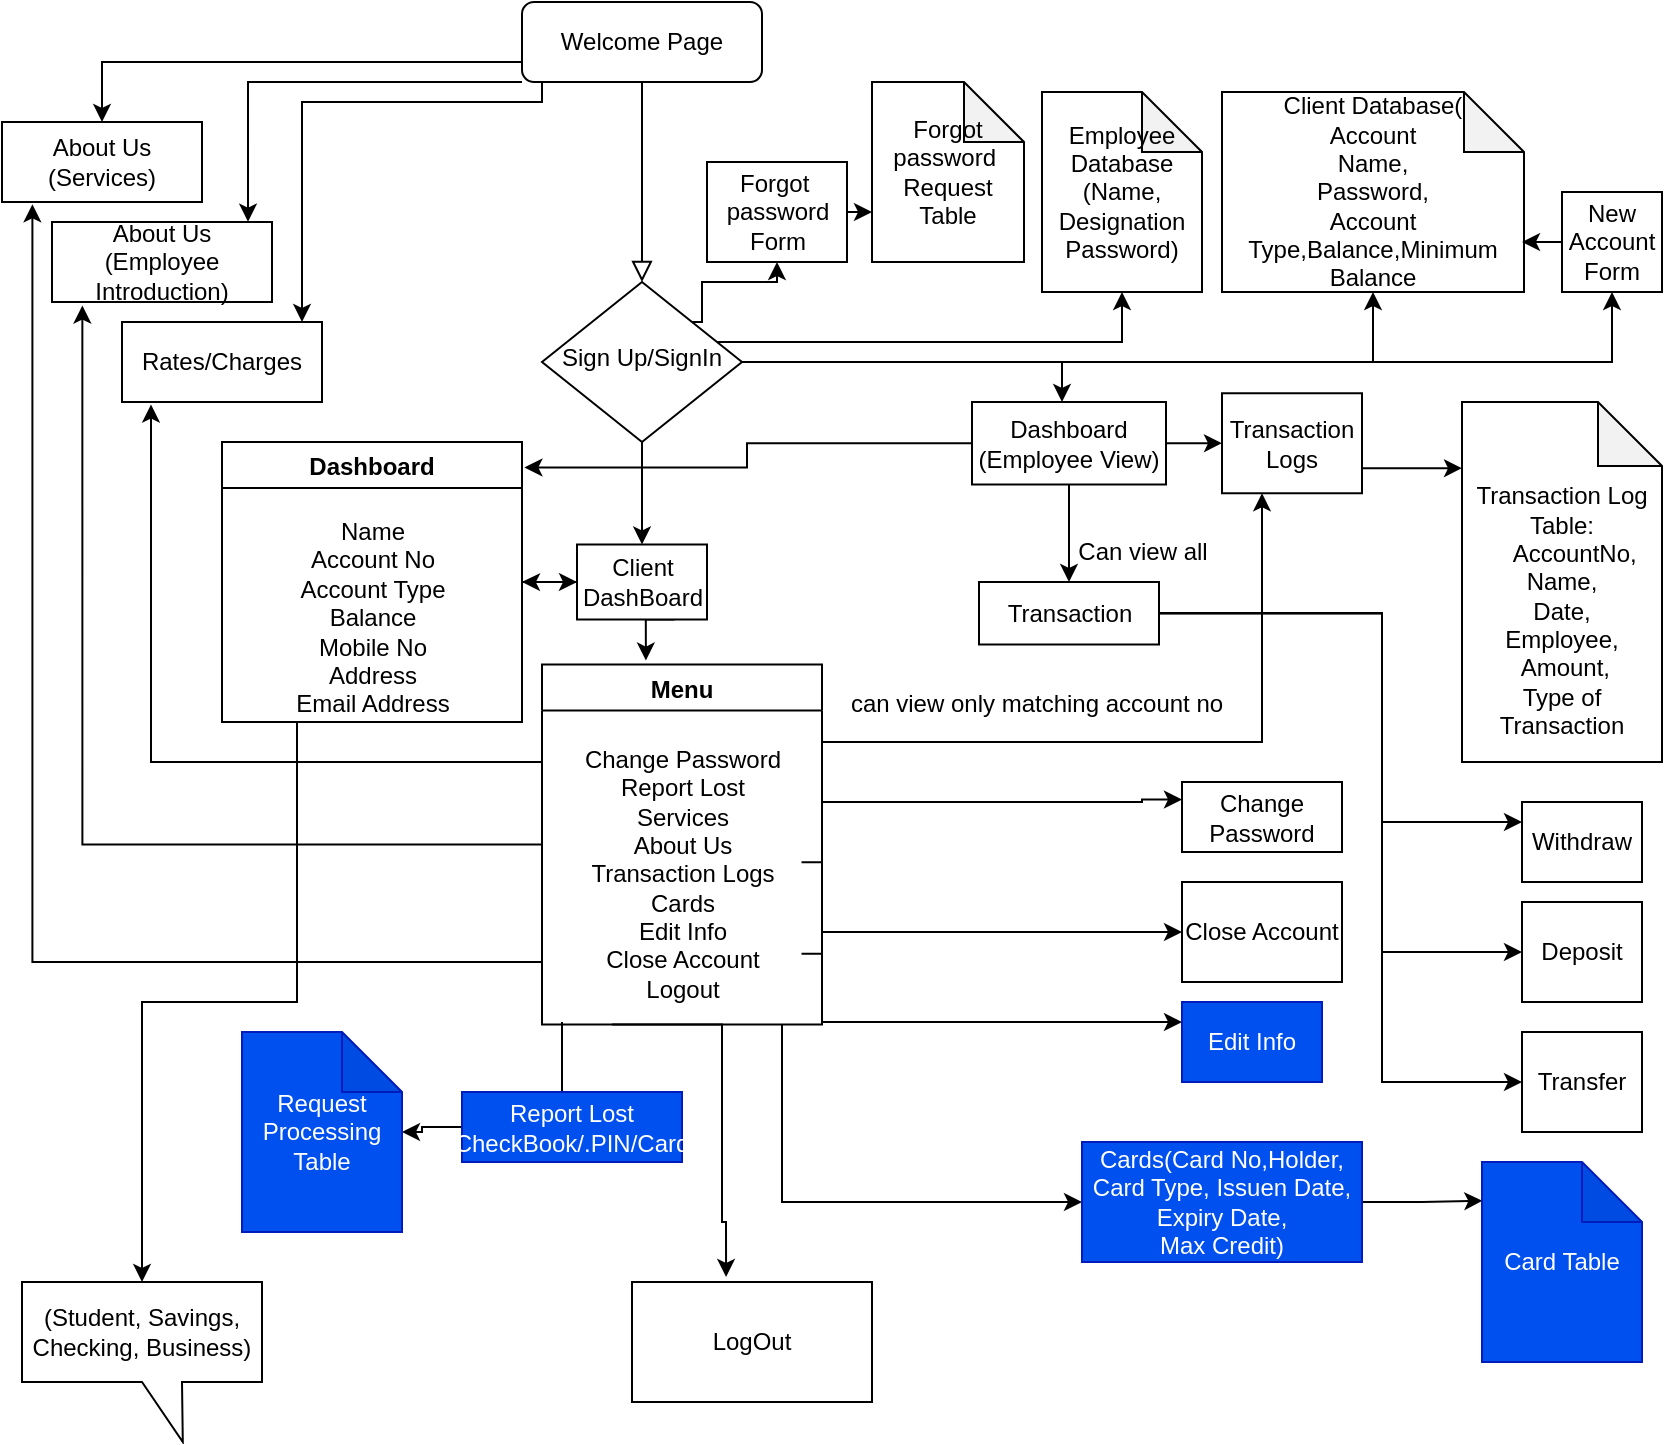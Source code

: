 <mxfile version="20.2.7" type="github">
  <diagram id="C5RBs43oDa-KdzZeNtuy" name="Page-1">
    <mxGraphModel dx="1706" dy="373" grid="1" gridSize="10" guides="1" tooltips="1" connect="1" arrows="1" fold="1" page="1" pageScale="1" pageWidth="827" pageHeight="1169" math="0" shadow="0">
      <root>
        <mxCell id="WIyWlLk6GJQsqaUBKTNV-0" />
        <mxCell id="WIyWlLk6GJQsqaUBKTNV-1" parent="WIyWlLk6GJQsqaUBKTNV-0" />
        <mxCell id="WIyWlLk6GJQsqaUBKTNV-2" value="" style="rounded=0;html=1;jettySize=auto;orthogonalLoop=1;fontSize=11;endArrow=block;endFill=0;endSize=8;strokeWidth=1;shadow=0;labelBackgroundColor=none;edgeStyle=orthogonalEdgeStyle;exitX=0.5;exitY=1;exitDx=0;exitDy=0;" parent="WIyWlLk6GJQsqaUBKTNV-1" source="WIyWlLk6GJQsqaUBKTNV-3" target="WIyWlLk6GJQsqaUBKTNV-6" edge="1">
          <mxGeometry relative="1" as="geometry">
            <Array as="points" />
          </mxGeometry>
        </mxCell>
        <mxCell id="RE7xwJCLeJIO6roD6Kax-3" value="" style="edgeStyle=orthogonalEdgeStyle;rounded=0;orthogonalLoop=1;jettySize=auto;html=1;entryX=0.891;entryY=-0.004;entryDx=0;entryDy=0;entryPerimeter=0;" edge="1" parent="WIyWlLk6GJQsqaUBKTNV-1" source="WIyWlLk6GJQsqaUBKTNV-3" target="RE7xwJCLeJIO6roD6Kax-2">
          <mxGeometry relative="1" as="geometry">
            <Array as="points">
              <mxPoint x="113" y="60" />
            </Array>
          </mxGeometry>
        </mxCell>
        <mxCell id="RE7xwJCLeJIO6roD6Kax-6" value="" style="edgeStyle=orthogonalEdgeStyle;rounded=0;orthogonalLoop=1;jettySize=auto;html=1;" edge="1" parent="WIyWlLk6GJQsqaUBKTNV-1" source="WIyWlLk6GJQsqaUBKTNV-3" target="RE7xwJCLeJIO6roD6Kax-4">
          <mxGeometry relative="1" as="geometry">
            <Array as="points">
              <mxPoint x="260" y="70" />
              <mxPoint x="140" y="70" />
            </Array>
          </mxGeometry>
        </mxCell>
        <mxCell id="RE7xwJCLeJIO6roD6Kax-12" style="edgeStyle=orthogonalEdgeStyle;rounded=0;orthogonalLoop=1;jettySize=auto;html=1;exitX=0;exitY=0.25;exitDx=0;exitDy=0;" edge="1" parent="WIyWlLk6GJQsqaUBKTNV-1" source="WIyWlLk6GJQsqaUBKTNV-3" target="RE7xwJCLeJIO6roD6Kax-11">
          <mxGeometry relative="1" as="geometry">
            <mxPoint x="220" y="130" as="targetPoint" />
            <Array as="points">
              <mxPoint x="250" y="50" />
              <mxPoint x="40" y="50" />
            </Array>
          </mxGeometry>
        </mxCell>
        <mxCell id="WIyWlLk6GJQsqaUBKTNV-3" value="Welcome Page" style="rounded=1;whiteSpace=wrap;html=1;fontSize=12;glass=0;strokeWidth=1;shadow=0;" parent="WIyWlLk6GJQsqaUBKTNV-1" vertex="1">
          <mxGeometry x="250" y="20" width="120" height="40" as="geometry" />
        </mxCell>
        <mxCell id="RE7xwJCLeJIO6roD6Kax-40" style="edgeStyle=orthogonalEdgeStyle;rounded=0;orthogonalLoop=1;jettySize=auto;html=1;entryX=0.5;entryY=1;entryDx=0;entryDy=0;entryPerimeter=0;exitX=1;exitY=0;exitDx=0;exitDy=0;" edge="1" parent="WIyWlLk6GJQsqaUBKTNV-1" source="WIyWlLk6GJQsqaUBKTNV-6" target="RE7xwJCLeJIO6roD6Kax-35">
          <mxGeometry relative="1" as="geometry">
            <mxPoint x="440" y="100" as="targetPoint" />
            <mxPoint x="410" y="360" as="sourcePoint" />
            <Array as="points">
              <mxPoint x="335" y="190" />
              <mxPoint x="550" y="190" />
            </Array>
          </mxGeometry>
        </mxCell>
        <mxCell id="RE7xwJCLeJIO6roD6Kax-51" style="edgeStyle=orthogonalEdgeStyle;rounded=0;orthogonalLoop=1;jettySize=auto;html=1;exitX=1;exitY=0;exitDx=0;exitDy=0;entryX=0.5;entryY=1;entryDx=0;entryDy=0;" edge="1" parent="WIyWlLk6GJQsqaUBKTNV-1" source="WIyWlLk6GJQsqaUBKTNV-6" target="RE7xwJCLeJIO6roD6Kax-50">
          <mxGeometry relative="1" as="geometry">
            <Array as="points">
              <mxPoint x="340" y="180" />
              <mxPoint x="340" y="160" />
              <mxPoint x="378" y="160" />
            </Array>
          </mxGeometry>
        </mxCell>
        <mxCell id="RE7xwJCLeJIO6roD6Kax-84" style="edgeStyle=orthogonalEdgeStyle;rounded=0;orthogonalLoop=1;jettySize=auto;html=1;exitX=1;exitY=0.5;exitDx=0;exitDy=0;entryX=0.5;entryY=1;entryDx=0;entryDy=0;" edge="1" parent="WIyWlLk6GJQsqaUBKTNV-1" source="WIyWlLk6GJQsqaUBKTNV-6" target="RE7xwJCLeJIO6roD6Kax-83">
          <mxGeometry relative="1" as="geometry">
            <mxPoint x="380" y="390" as="targetPoint" />
            <Array as="points">
              <mxPoint x="795" y="200" />
            </Array>
          </mxGeometry>
        </mxCell>
        <mxCell id="RE7xwJCLeJIO6roD6Kax-87" style="edgeStyle=orthogonalEdgeStyle;rounded=0;orthogonalLoop=1;jettySize=auto;html=1;exitX=1;exitY=0.5;exitDx=0;exitDy=0;" edge="1" parent="WIyWlLk6GJQsqaUBKTNV-1" source="WIyWlLk6GJQsqaUBKTNV-6" target="RE7xwJCLeJIO6roD6Kax-14">
          <mxGeometry relative="1" as="geometry">
            <mxPoint x="440" y="510" as="targetPoint" />
            <Array as="points">
              <mxPoint x="520" y="200" />
            </Array>
          </mxGeometry>
        </mxCell>
        <mxCell id="RE7xwJCLeJIO6roD6Kax-92" style="edgeStyle=orthogonalEdgeStyle;rounded=0;orthogonalLoop=1;jettySize=auto;html=1;exitX=1;exitY=0.5;exitDx=0;exitDy=0;entryX=0.5;entryY=1;entryDx=0;entryDy=0;entryPerimeter=0;" edge="1" parent="WIyWlLk6GJQsqaUBKTNV-1" source="WIyWlLk6GJQsqaUBKTNV-6" target="RE7xwJCLeJIO6roD6Kax-41">
          <mxGeometry relative="1" as="geometry" />
        </mxCell>
        <mxCell id="RE7xwJCLeJIO6roD6Kax-94" value="" style="edgeStyle=orthogonalEdgeStyle;rounded=0;orthogonalLoop=1;jettySize=auto;html=1;" edge="1" parent="WIyWlLk6GJQsqaUBKTNV-1" source="WIyWlLk6GJQsqaUBKTNV-6" target="RE7xwJCLeJIO6roD6Kax-0">
          <mxGeometry relative="1" as="geometry" />
        </mxCell>
        <mxCell id="WIyWlLk6GJQsqaUBKTNV-6" value="Sign Up/SignIn" style="rhombus;whiteSpace=wrap;html=1;shadow=0;fontFamily=Helvetica;fontSize=12;align=center;strokeWidth=1;spacing=6;spacingTop=-4;" parent="WIyWlLk6GJQsqaUBKTNV-1" vertex="1">
          <mxGeometry x="260" y="160" width="100" height="80" as="geometry" />
        </mxCell>
        <mxCell id="RE7xwJCLeJIO6roD6Kax-9" style="edgeStyle=orthogonalEdgeStyle;rounded=0;orthogonalLoop=1;jettySize=auto;html=1;entryX=0.145;entryY=1.032;entryDx=0;entryDy=0;entryPerimeter=0;exitX=0;exitY=0.25;exitDx=0;exitDy=0;" edge="1" parent="WIyWlLk6GJQsqaUBKTNV-1" source="RE7xwJCLeJIO6roD6Kax-58" target="RE7xwJCLeJIO6roD6Kax-4">
          <mxGeometry relative="1" as="geometry">
            <mxPoint x="60" y="230" as="targetPoint" />
            <mxPoint x="260" y="480" as="sourcePoint" />
            <Array as="points">
              <mxPoint x="260" y="400" />
              <mxPoint x="64" y="400" />
            </Array>
          </mxGeometry>
        </mxCell>
        <mxCell id="RE7xwJCLeJIO6roD6Kax-10" style="edgeStyle=orthogonalEdgeStyle;rounded=0;orthogonalLoop=1;jettySize=auto;html=1;entryX=0.138;entryY=1.044;entryDx=0;entryDy=0;entryPerimeter=0;exitX=0;exitY=0.5;exitDx=0;exitDy=0;" edge="1" parent="WIyWlLk6GJQsqaUBKTNV-1" source="RE7xwJCLeJIO6roD6Kax-58" target="RE7xwJCLeJIO6roD6Kax-2">
          <mxGeometry relative="1" as="geometry">
            <mxPoint x="10" y="520" as="sourcePoint" />
            <mxPoint x="30" y="210" as="targetPoint" />
            <Array as="points">
              <mxPoint x="30" y="441" />
            </Array>
          </mxGeometry>
        </mxCell>
        <mxCell id="RE7xwJCLeJIO6roD6Kax-13" style="edgeStyle=orthogonalEdgeStyle;rounded=0;orthogonalLoop=1;jettySize=auto;html=1;entryX=0.152;entryY=1.029;entryDx=0;entryDy=0;entryPerimeter=0;exitX=0;exitY=0.75;exitDx=0;exitDy=0;" edge="1" parent="WIyWlLk6GJQsqaUBKTNV-1" source="RE7xwJCLeJIO6roD6Kax-58" target="RE7xwJCLeJIO6roD6Kax-11">
          <mxGeometry relative="1" as="geometry">
            <mxPoint x="160" y="510" as="sourcePoint" />
            <mxPoint x="40" y="210" as="targetPoint" />
            <Array as="points">
              <mxPoint x="260" y="500" />
              <mxPoint x="5" y="500" />
            </Array>
          </mxGeometry>
        </mxCell>
        <mxCell id="RE7xwJCLeJIO6roD6Kax-29" style="edgeStyle=orthogonalEdgeStyle;rounded=0;orthogonalLoop=1;jettySize=auto;html=1;exitX=0.998;exitY=0.456;exitDx=0;exitDy=0;exitPerimeter=0;" edge="1" parent="WIyWlLk6GJQsqaUBKTNV-1" source="RE7xwJCLeJIO6roD6Kax-77" target="RE7xwJCLeJIO6roD6Kax-21">
          <mxGeometry relative="1" as="geometry">
            <mxPoint x="660" y="380" as="targetPoint" />
            <Array as="points">
              <mxPoint x="400" y="390" />
              <mxPoint x="620" y="390" />
            </Array>
          </mxGeometry>
        </mxCell>
        <mxCell id="RE7xwJCLeJIO6roD6Kax-46" style="edgeStyle=orthogonalEdgeStyle;rounded=0;orthogonalLoop=1;jettySize=auto;html=1;entryX=1;entryY=0.25;entryDx=0;entryDy=0;" edge="1" parent="WIyWlLk6GJQsqaUBKTNV-1" target="RE7xwJCLeJIO6roD6Kax-45">
          <mxGeometry relative="1" as="geometry">
            <mxPoint x="270" y="530" as="sourcePoint" />
            <Array as="points">
              <mxPoint x="270" y="589" />
              <mxPoint x="290" y="589" />
            </Array>
          </mxGeometry>
        </mxCell>
        <mxCell id="RE7xwJCLeJIO6roD6Kax-60" style="edgeStyle=orthogonalEdgeStyle;rounded=0;orthogonalLoop=1;jettySize=auto;html=1;exitX=0.75;exitY=1;exitDx=0;exitDy=0;entryX=0.371;entryY=-0.011;entryDx=0;entryDy=0;entryPerimeter=0;" edge="1" parent="WIyWlLk6GJQsqaUBKTNV-1" source="RE7xwJCLeJIO6roD6Kax-0" target="RE7xwJCLeJIO6roD6Kax-58">
          <mxGeometry relative="1" as="geometry" />
        </mxCell>
        <mxCell id="RE7xwJCLeJIO6roD6Kax-101" value="" style="edgeStyle=orthogonalEdgeStyle;rounded=0;orthogonalLoop=1;jettySize=auto;html=1;entryX=1;entryY=0.5;entryDx=0;entryDy=0;" edge="1" parent="WIyWlLk6GJQsqaUBKTNV-1" source="RE7xwJCLeJIO6roD6Kax-0" target="RE7xwJCLeJIO6roD6Kax-55">
          <mxGeometry relative="1" as="geometry" />
        </mxCell>
        <mxCell id="RE7xwJCLeJIO6roD6Kax-0" value="&lt;div&gt;Client&lt;br&gt;&lt;/div&gt;&lt;div&gt;DashBoard&lt;/div&gt;" style="rounded=0;whiteSpace=wrap;html=1;" vertex="1" parent="WIyWlLk6GJQsqaUBKTNV-1">
          <mxGeometry x="277.5" y="291.25" width="65" height="37.5" as="geometry" />
        </mxCell>
        <mxCell id="RE7xwJCLeJIO6roD6Kax-2" value="About Us (Employee Introduction)" style="rounded=0;whiteSpace=wrap;html=1;" vertex="1" parent="WIyWlLk6GJQsqaUBKTNV-1">
          <mxGeometry x="15" y="130" width="110" height="40" as="geometry" />
        </mxCell>
        <mxCell id="RE7xwJCLeJIO6roD6Kax-4" value="Rates/Charges" style="rounded=0;whiteSpace=wrap;html=1;" vertex="1" parent="WIyWlLk6GJQsqaUBKTNV-1">
          <mxGeometry x="50" y="180" width="100" height="40" as="geometry" />
        </mxCell>
        <mxCell id="RE7xwJCLeJIO6roD6Kax-11" value="About Us (Services)" style="rounded=0;whiteSpace=wrap;html=1;" vertex="1" parent="WIyWlLk6GJQsqaUBKTNV-1">
          <mxGeometry x="-10" y="80" width="100" height="40" as="geometry" />
        </mxCell>
        <mxCell id="RE7xwJCLeJIO6roD6Kax-23" value="" style="edgeStyle=orthogonalEdgeStyle;rounded=0;orthogonalLoop=1;jettySize=auto;html=1;" edge="1" parent="WIyWlLk6GJQsqaUBKTNV-1" source="RE7xwJCLeJIO6roD6Kax-14" target="RE7xwJCLeJIO6roD6Kax-21">
          <mxGeometry relative="1" as="geometry" />
        </mxCell>
        <mxCell id="RE7xwJCLeJIO6roD6Kax-30" value="" style="edgeStyle=orthogonalEdgeStyle;rounded=0;orthogonalLoop=1;jettySize=auto;html=1;" edge="1" parent="WIyWlLk6GJQsqaUBKTNV-1" source="RE7xwJCLeJIO6roD6Kax-14" target="RE7xwJCLeJIO6roD6Kax-15">
          <mxGeometry relative="1" as="geometry" />
        </mxCell>
        <mxCell id="RE7xwJCLeJIO6roD6Kax-95" style="edgeStyle=orthogonalEdgeStyle;rounded=0;orthogonalLoop=1;jettySize=auto;html=1;exitX=0;exitY=0.5;exitDx=0;exitDy=0;entryX=1.008;entryY=0.091;entryDx=0;entryDy=0;entryPerimeter=0;" edge="1" parent="WIyWlLk6GJQsqaUBKTNV-1" source="RE7xwJCLeJIO6roD6Kax-14" target="RE7xwJCLeJIO6roD6Kax-55">
          <mxGeometry relative="1" as="geometry" />
        </mxCell>
        <mxCell id="RE7xwJCLeJIO6roD6Kax-14" value="Dashboard (Employee View)" style="rounded=0;whiteSpace=wrap;html=1;" vertex="1" parent="WIyWlLk6GJQsqaUBKTNV-1">
          <mxGeometry x="475" y="220" width="97" height="41.25" as="geometry" />
        </mxCell>
        <mxCell id="RE7xwJCLeJIO6roD6Kax-31" style="edgeStyle=orthogonalEdgeStyle;rounded=0;orthogonalLoop=1;jettySize=auto;html=1;exitX=1;exitY=0.5;exitDx=0;exitDy=0;entryX=0;entryY=0.25;entryDx=0;entryDy=0;" edge="1" parent="WIyWlLk6GJQsqaUBKTNV-1" source="RE7xwJCLeJIO6roD6Kax-15" target="RE7xwJCLeJIO6roD6Kax-16">
          <mxGeometry relative="1" as="geometry">
            <mxPoint x="719.765" y="600" as="targetPoint" />
            <Array as="points">
              <mxPoint x="680" y="326" />
              <mxPoint x="680" y="430" />
            </Array>
          </mxGeometry>
        </mxCell>
        <mxCell id="RE7xwJCLeJIO6roD6Kax-99" style="edgeStyle=orthogonalEdgeStyle;rounded=0;orthogonalLoop=1;jettySize=auto;html=1;exitX=1;exitY=0.5;exitDx=0;exitDy=0;entryX=0;entryY=0.5;entryDx=0;entryDy=0;" edge="1" parent="WIyWlLk6GJQsqaUBKTNV-1" source="RE7xwJCLeJIO6roD6Kax-15" target="RE7xwJCLeJIO6roD6Kax-17">
          <mxGeometry relative="1" as="geometry">
            <mxPoint x="680" y="500" as="targetPoint" />
            <Array as="points">
              <mxPoint x="680" y="326" />
              <mxPoint x="680" y="495" />
            </Array>
          </mxGeometry>
        </mxCell>
        <mxCell id="RE7xwJCLeJIO6roD6Kax-100" style="edgeStyle=orthogonalEdgeStyle;rounded=0;orthogonalLoop=1;jettySize=auto;html=1;exitX=1;exitY=0.5;exitDx=0;exitDy=0;entryX=0;entryY=0.5;entryDx=0;entryDy=0;" edge="1" parent="WIyWlLk6GJQsqaUBKTNV-1" source="RE7xwJCLeJIO6roD6Kax-15" target="RE7xwJCLeJIO6roD6Kax-18">
          <mxGeometry relative="1" as="geometry">
            <mxPoint x="680" y="560" as="targetPoint" />
            <Array as="points">
              <mxPoint x="680" y="326" />
              <mxPoint x="680" y="560" />
            </Array>
          </mxGeometry>
        </mxCell>
        <mxCell id="RE7xwJCLeJIO6roD6Kax-15" value="Transaction" style="rounded=0;whiteSpace=wrap;html=1;" vertex="1" parent="WIyWlLk6GJQsqaUBKTNV-1">
          <mxGeometry x="478.5" y="310" width="90" height="31.25" as="geometry" />
        </mxCell>
        <mxCell id="RE7xwJCLeJIO6roD6Kax-16" value="Withdraw" style="rounded=0;whiteSpace=wrap;html=1;" vertex="1" parent="WIyWlLk6GJQsqaUBKTNV-1">
          <mxGeometry x="750" y="420" width="60" height="40" as="geometry" />
        </mxCell>
        <mxCell id="RE7xwJCLeJIO6roD6Kax-17" value="Deposit" style="rounded=0;whiteSpace=wrap;html=1;" vertex="1" parent="WIyWlLk6GJQsqaUBKTNV-1">
          <mxGeometry x="750" y="470" width="60" height="50" as="geometry" />
        </mxCell>
        <mxCell id="RE7xwJCLeJIO6roD6Kax-18" value="Transfer" style="rounded=0;whiteSpace=wrap;html=1;" vertex="1" parent="WIyWlLk6GJQsqaUBKTNV-1">
          <mxGeometry x="750" y="535" width="60" height="50" as="geometry" />
        </mxCell>
        <mxCell id="RE7xwJCLeJIO6roD6Kax-19" value="&lt;div&gt;&lt;br&gt;&lt;/div&gt;&lt;div&gt;&lt;br&gt;&lt;/div&gt;&lt;div&gt;&lt;br&gt;&lt;/div&gt;&lt;div&gt;&lt;br&gt;&lt;/div&gt;&lt;div&gt;Transaction Log Table:&lt;/div&gt;&lt;div&gt;&amp;nbsp;&amp;nbsp;&amp;nbsp; AccountNo, Name,&lt;/div&gt;&lt;div&gt;Date,&lt;/div&gt;&lt;div&gt;Employee, &lt;br&gt;&lt;/div&gt;&lt;div&gt;&amp;nbsp;Amount,&lt;br&gt;Type of Transaction&lt;div&gt;&lt;br&gt;&lt;br&gt;&lt;/div&gt;&lt;/div&gt;" style="shape=note;whiteSpace=wrap;html=1;backgroundOutline=1;darkOpacity=0.05;size=32;" vertex="1" parent="WIyWlLk6GJQsqaUBKTNV-1">
          <mxGeometry x="720" y="220" width="100" height="180" as="geometry" />
        </mxCell>
        <mxCell id="RE7xwJCLeJIO6roD6Kax-22" value="" style="edgeStyle=orthogonalEdgeStyle;rounded=0;orthogonalLoop=1;jettySize=auto;html=1;exitX=1;exitY=0.75;exitDx=0;exitDy=0;" edge="1" parent="WIyWlLk6GJQsqaUBKTNV-1" source="RE7xwJCLeJIO6roD6Kax-21" target="RE7xwJCLeJIO6roD6Kax-19">
          <mxGeometry relative="1" as="geometry">
            <mxPoint x="645" y="395" as="sourcePoint" />
            <Array as="points">
              <mxPoint x="710" y="253" />
              <mxPoint x="710" y="253" />
            </Array>
          </mxGeometry>
        </mxCell>
        <mxCell id="RE7xwJCLeJIO6roD6Kax-21" value="Transaction Logs" style="rounded=0;whiteSpace=wrap;html=1;" vertex="1" parent="WIyWlLk6GJQsqaUBKTNV-1">
          <mxGeometry x="600" y="215.63" width="70" height="50" as="geometry" />
        </mxCell>
        <mxCell id="RE7xwJCLeJIO6roD6Kax-26" value="Can view all " style="text;html=1;align=center;verticalAlign=middle;resizable=0;points=[];autosize=1;strokeColor=none;fillColor=none;" vertex="1" parent="WIyWlLk6GJQsqaUBKTNV-1">
          <mxGeometry x="515" y="280" width="90" height="30" as="geometry" />
        </mxCell>
        <mxCell id="RE7xwJCLeJIO6roD6Kax-28" value="&lt;div&gt;can view only matching account no&lt;/div&gt;" style="text;html=1;align=center;verticalAlign=middle;resizable=0;points=[];autosize=1;strokeColor=none;fillColor=none;" vertex="1" parent="WIyWlLk6GJQsqaUBKTNV-1">
          <mxGeometry x="402" y="356.25" width="210" height="30" as="geometry" />
        </mxCell>
        <mxCell id="RE7xwJCLeJIO6roD6Kax-35" value="&lt;div&gt;Employee&lt;/div&gt;&lt;div&gt;Database &lt;br&gt;&lt;/div&gt;&lt;div&gt;(Name, Designation&lt;/div&gt;&lt;div&gt;Password)&lt;br&gt;&lt;/div&gt;" style="shape=note;whiteSpace=wrap;html=1;backgroundOutline=1;darkOpacity=0.05;" vertex="1" parent="WIyWlLk6GJQsqaUBKTNV-1">
          <mxGeometry x="510" y="65" width="80" height="100" as="geometry" />
        </mxCell>
        <mxCell id="RE7xwJCLeJIO6roD6Kax-41" value="&lt;div&gt;Client Database(&lt;/div&gt;&lt;div&gt;Account&lt;/div&gt;&lt;div&gt;Name,&lt;/div&gt;&lt;div&gt;Password,&lt;/div&gt;&lt;div&gt;Account Type,Balance,Minimum Balance&lt;br&gt;&lt;/div&gt;" style="shape=note;whiteSpace=wrap;html=1;backgroundOutline=1;darkOpacity=0.05;" vertex="1" parent="WIyWlLk6GJQsqaUBKTNV-1">
          <mxGeometry x="600" y="65" width="151" height="100" as="geometry" />
        </mxCell>
        <mxCell id="RE7xwJCLeJIO6roD6Kax-54" value="" style="edgeStyle=orthogonalEdgeStyle;rounded=0;orthogonalLoop=1;jettySize=auto;html=1;" edge="1" parent="WIyWlLk6GJQsqaUBKTNV-1" source="RE7xwJCLeJIO6roD6Kax-45" target="RE7xwJCLeJIO6roD6Kax-47">
          <mxGeometry relative="1" as="geometry" />
        </mxCell>
        <mxCell id="RE7xwJCLeJIO6roD6Kax-45" value="Report Lost CheckBook/.PIN/Card" style="rounded=0;whiteSpace=wrap;html=1;fillColor=#0050ef;fontColor=#ffffff;strokeColor=#001DBC;" vertex="1" parent="WIyWlLk6GJQsqaUBKTNV-1">
          <mxGeometry x="220" y="565" width="110" height="35" as="geometry" />
        </mxCell>
        <mxCell id="RE7xwJCLeJIO6roD6Kax-47" value="Request Processing Table " style="shape=note;whiteSpace=wrap;html=1;backgroundOutline=1;darkOpacity=0.05;fillColor=#0050ef;strokeColor=#001DBC;fontColor=#ffffff;" vertex="1" parent="WIyWlLk6GJQsqaUBKTNV-1">
          <mxGeometry x="110" y="535" width="80" height="100" as="geometry" />
        </mxCell>
        <mxCell id="RE7xwJCLeJIO6roD6Kax-48" value="Forgot password&amp;nbsp; Request Table" style="shape=note;whiteSpace=wrap;html=1;backgroundOutline=1;darkOpacity=0.05;" vertex="1" parent="WIyWlLk6GJQsqaUBKTNV-1">
          <mxGeometry x="425" y="60" width="76" height="90" as="geometry" />
        </mxCell>
        <mxCell id="RE7xwJCLeJIO6roD6Kax-85" value="" style="edgeStyle=orthogonalEdgeStyle;rounded=0;orthogonalLoop=1;jettySize=auto;html=1;" edge="1" parent="WIyWlLk6GJQsqaUBKTNV-1" source="RE7xwJCLeJIO6roD6Kax-50" target="RE7xwJCLeJIO6roD6Kax-48">
          <mxGeometry relative="1" as="geometry">
            <Array as="points">
              <mxPoint x="410" y="140" />
              <mxPoint x="410" y="115" />
            </Array>
          </mxGeometry>
        </mxCell>
        <mxCell id="RE7xwJCLeJIO6roD6Kax-50" value="Forgot&amp;nbsp; password Form" style="rounded=0;whiteSpace=wrap;html=1;" vertex="1" parent="WIyWlLk6GJQsqaUBKTNV-1">
          <mxGeometry x="342.5" y="100" width="70" height="50" as="geometry" />
        </mxCell>
        <mxCell id="RE7xwJCLeJIO6roD6Kax-62" style="edgeStyle=orthogonalEdgeStyle;rounded=0;orthogonalLoop=1;jettySize=auto;html=1;exitX=1;exitY=0.75;exitDx=0;exitDy=0;entryX=0;entryY=0.25;entryDx=0;entryDy=0;" edge="1" parent="WIyWlLk6GJQsqaUBKTNV-1" source="RE7xwJCLeJIO6roD6Kax-58" target="RE7xwJCLeJIO6roD6Kax-61">
          <mxGeometry relative="1" as="geometry">
            <Array as="points">
              <mxPoint x="400" y="420" />
              <mxPoint x="560" y="420" />
            </Array>
          </mxGeometry>
        </mxCell>
        <mxCell id="RE7xwJCLeJIO6roD6Kax-64" style="edgeStyle=orthogonalEdgeStyle;rounded=0;orthogonalLoop=1;jettySize=auto;html=1;exitX=0.998;exitY=0.783;exitDx=0;exitDy=0;exitPerimeter=0;entryX=0;entryY=0.5;entryDx=0;entryDy=0;" edge="1" parent="WIyWlLk6GJQsqaUBKTNV-1" source="RE7xwJCLeJIO6roD6Kax-77" target="RE7xwJCLeJIO6roD6Kax-63">
          <mxGeometry relative="1" as="geometry">
            <mxPoint x="570" y="485" as="targetPoint" />
            <Array as="points">
              <mxPoint x="400" y="485" />
            </Array>
          </mxGeometry>
        </mxCell>
        <mxCell id="RE7xwJCLeJIO6roD6Kax-66" style="edgeStyle=orthogonalEdgeStyle;rounded=0;orthogonalLoop=1;jettySize=auto;html=1;exitX=1;exitY=1;exitDx=0;exitDy=0;entryX=0;entryY=0.25;entryDx=0;entryDy=0;" edge="1" parent="WIyWlLk6GJQsqaUBKTNV-1" source="RE7xwJCLeJIO6roD6Kax-58" target="RE7xwJCLeJIO6roD6Kax-65">
          <mxGeometry relative="1" as="geometry">
            <mxPoint x="550" y="530" as="targetPoint" />
            <Array as="points">
              <mxPoint x="400" y="530" />
            </Array>
          </mxGeometry>
        </mxCell>
        <mxCell id="RE7xwJCLeJIO6roD6Kax-69" style="edgeStyle=orthogonalEdgeStyle;rounded=0;orthogonalLoop=1;jettySize=auto;html=1;entryX=0;entryY=0.5;entryDx=0;entryDy=0;" edge="1" parent="WIyWlLk6GJQsqaUBKTNV-1" target="RE7xwJCLeJIO6roD6Kax-67">
          <mxGeometry relative="1" as="geometry">
            <mxPoint x="430" y="930" as="targetPoint" />
            <mxPoint x="380" y="540" as="sourcePoint" />
            <Array as="points">
              <mxPoint x="380" y="531" />
              <mxPoint x="380" y="620" />
            </Array>
          </mxGeometry>
        </mxCell>
        <mxCell id="RE7xwJCLeJIO6roD6Kax-79" style="edgeStyle=orthogonalEdgeStyle;rounded=0;orthogonalLoop=1;jettySize=auto;html=1;exitX=0.25;exitY=1;exitDx=0;exitDy=0;entryX=0.392;entryY=-0.042;entryDx=0;entryDy=0;entryPerimeter=0;" edge="1" parent="WIyWlLk6GJQsqaUBKTNV-1" source="RE7xwJCLeJIO6roD6Kax-58" target="RE7xwJCLeJIO6roD6Kax-78">
          <mxGeometry relative="1" as="geometry">
            <Array as="points">
              <mxPoint x="350" y="531" />
              <mxPoint x="350" y="630" />
              <mxPoint x="352" y="630" />
            </Array>
          </mxGeometry>
        </mxCell>
        <mxCell id="RE7xwJCLeJIO6roD6Kax-58" value="Menu" style="swimlane;" vertex="1" parent="WIyWlLk6GJQsqaUBKTNV-1">
          <mxGeometry x="260" y="351.25" width="140" height="180" as="geometry" />
        </mxCell>
        <mxCell id="RE7xwJCLeJIO6roD6Kax-77" value="&lt;div&gt;Change Password&lt;/div&gt;&lt;div&gt;Report Lost&lt;/div&gt;&lt;div&gt;Services&lt;/div&gt;&lt;div&gt;About Us&lt;/div&gt;&lt;div&gt;Transaction Logs&lt;/div&gt;&lt;div&gt;Cards&lt;/div&gt;&lt;div&gt;Edit Info&lt;/div&gt;&lt;div&gt;Close Account&lt;/div&gt;&lt;div&gt;Logout&lt;br&gt;&lt;/div&gt;" style="text;html=1;align=center;verticalAlign=middle;resizable=0;points=[];autosize=1;strokeColor=none;fillColor=none;" vertex="1" parent="RE7xwJCLeJIO6roD6Kax-58">
          <mxGeometry x="10" y="35" width="120" height="140" as="geometry" />
        </mxCell>
        <mxCell id="RE7xwJCLeJIO6roD6Kax-73" style="edgeStyle=orthogonalEdgeStyle;rounded=0;orthogonalLoop=1;jettySize=auto;html=1;exitX=0.25;exitY=1;exitDx=0;exitDy=0;entryX=0.5;entryY=0;entryDx=0;entryDy=0;entryPerimeter=0;" edge="1" parent="WIyWlLk6GJQsqaUBKTNV-1" source="RE7xwJCLeJIO6roD6Kax-55" target="RE7xwJCLeJIO6roD6Kax-72">
          <mxGeometry relative="1" as="geometry">
            <mxPoint x="120" y="390" as="sourcePoint" />
            <mxPoint x="60" y="620" as="targetPoint" />
            <Array as="points">
              <mxPoint x="138" y="520" />
              <mxPoint x="60" y="520" />
            </Array>
          </mxGeometry>
        </mxCell>
        <mxCell id="RE7xwJCLeJIO6roD6Kax-55" value="Dashboard" style="swimlane;" vertex="1" parent="WIyWlLk6GJQsqaUBKTNV-1">
          <mxGeometry x="100" y="240" width="150" height="140" as="geometry" />
        </mxCell>
        <mxCell id="RE7xwJCLeJIO6roD6Kax-56" value="&lt;div&gt;Name&lt;/div&gt;&lt;div&gt;Account No&lt;/div&gt;&lt;div&gt;Account Type&lt;br&gt;&lt;/div&gt;&lt;div&gt;Balance&lt;/div&gt;&lt;div&gt;Mobile No&lt;/div&gt;&lt;div&gt;Address&lt;/div&gt;&lt;div&gt;Email Address&lt;br&gt;&lt;/div&gt;&lt;div&gt;&lt;br&gt;&lt;/div&gt;" style="text;html=1;align=center;verticalAlign=middle;resizable=0;points=[];autosize=1;strokeColor=none;fillColor=none;" vertex="1" parent="RE7xwJCLeJIO6roD6Kax-55">
          <mxGeometry x="25" y="30" width="100" height="130" as="geometry" />
        </mxCell>
        <mxCell id="RE7xwJCLeJIO6roD6Kax-61" value="Change Password" style="rounded=0;whiteSpace=wrap;html=1;" vertex="1" parent="WIyWlLk6GJQsqaUBKTNV-1">
          <mxGeometry x="580" y="410" width="80" height="35" as="geometry" />
        </mxCell>
        <mxCell id="RE7xwJCLeJIO6roD6Kax-63" value="Close Account" style="rounded=0;whiteSpace=wrap;html=1;" vertex="1" parent="WIyWlLk6GJQsqaUBKTNV-1">
          <mxGeometry x="580" y="460" width="80" height="50" as="geometry" />
        </mxCell>
        <mxCell id="RE7xwJCLeJIO6roD6Kax-65" value="Edit Info" style="rounded=0;whiteSpace=wrap;html=1;fillColor=#0050ef;fontColor=#ffffff;strokeColor=#001DBC;" vertex="1" parent="WIyWlLk6GJQsqaUBKTNV-1">
          <mxGeometry x="580" y="520" width="70" height="40" as="geometry" />
        </mxCell>
        <mxCell id="RE7xwJCLeJIO6roD6Kax-70" value="" style="edgeStyle=orthogonalEdgeStyle;rounded=0;orthogonalLoop=1;jettySize=auto;html=1;entryX=0.002;entryY=0.194;entryDx=0;entryDy=0;entryPerimeter=0;" edge="1" parent="WIyWlLk6GJQsqaUBKTNV-1" source="RE7xwJCLeJIO6roD6Kax-67" target="RE7xwJCLeJIO6roD6Kax-68">
          <mxGeometry relative="1" as="geometry" />
        </mxCell>
        <mxCell id="RE7xwJCLeJIO6roD6Kax-67" value="&lt;div&gt;Cards(Card No,Holder, Card Type, Issuen Date, Expiry Date,&lt;/div&gt;&lt;div&gt;Max Credit)&lt;/div&gt;" style="rounded=0;whiteSpace=wrap;html=1;fillColor=#0050ef;fontColor=#ffffff;strokeColor=#001DBC;" vertex="1" parent="WIyWlLk6GJQsqaUBKTNV-1">
          <mxGeometry x="530" y="590" width="140" height="60" as="geometry" />
        </mxCell>
        <mxCell id="RE7xwJCLeJIO6roD6Kax-68" value="Card Table" style="shape=note;whiteSpace=wrap;html=1;backgroundOutline=1;darkOpacity=0.05;fillColor=#0050ef;fontColor=#ffffff;strokeColor=#001DBC;" vertex="1" parent="WIyWlLk6GJQsqaUBKTNV-1">
          <mxGeometry x="730" y="600" width="80" height="100" as="geometry" />
        </mxCell>
        <mxCell id="RE7xwJCLeJIO6roD6Kax-72" value="(Student, Savings, Checking, Business)" style="shape=callout;whiteSpace=wrap;html=1;perimeter=calloutPerimeter;position2=0.67;" vertex="1" parent="WIyWlLk6GJQsqaUBKTNV-1">
          <mxGeometry y="660" width="120" height="80" as="geometry" />
        </mxCell>
        <mxCell id="RE7xwJCLeJIO6roD6Kax-78" value="LogOut" style="rounded=0;whiteSpace=wrap;html=1;" vertex="1" parent="WIyWlLk6GJQsqaUBKTNV-1">
          <mxGeometry x="305" y="660" width="120" height="60" as="geometry" />
        </mxCell>
        <mxCell id="RE7xwJCLeJIO6roD6Kax-86" style="edgeStyle=orthogonalEdgeStyle;rounded=0;orthogonalLoop=1;jettySize=auto;html=1;exitX=0;exitY=0.5;exitDx=0;exitDy=0;" edge="1" parent="WIyWlLk6GJQsqaUBKTNV-1" source="RE7xwJCLeJIO6roD6Kax-83">
          <mxGeometry relative="1" as="geometry">
            <mxPoint x="750" y="140" as="targetPoint" />
            <Array as="points">
              <mxPoint x="760" y="140" />
              <mxPoint x="760" y="140" />
            </Array>
          </mxGeometry>
        </mxCell>
        <mxCell id="RE7xwJCLeJIO6roD6Kax-83" value="New Account Form" style="whiteSpace=wrap;html=1;aspect=fixed;" vertex="1" parent="WIyWlLk6GJQsqaUBKTNV-1">
          <mxGeometry x="770" y="115" width="50" height="50" as="geometry" />
        </mxCell>
        <mxCell id="RE7xwJCLeJIO6roD6Kax-102" value="" style="edgeStyle=orthogonalEdgeStyle;rounded=0;orthogonalLoop=1;jettySize=auto;html=1;exitX=1;exitY=0.5;exitDx=0;exitDy=0;" edge="1" parent="WIyWlLk6GJQsqaUBKTNV-1" source="RE7xwJCLeJIO6roD6Kax-55" target="RE7xwJCLeJIO6roD6Kax-0">
          <mxGeometry relative="1" as="geometry" />
        </mxCell>
      </root>
    </mxGraphModel>
  </diagram>
</mxfile>
